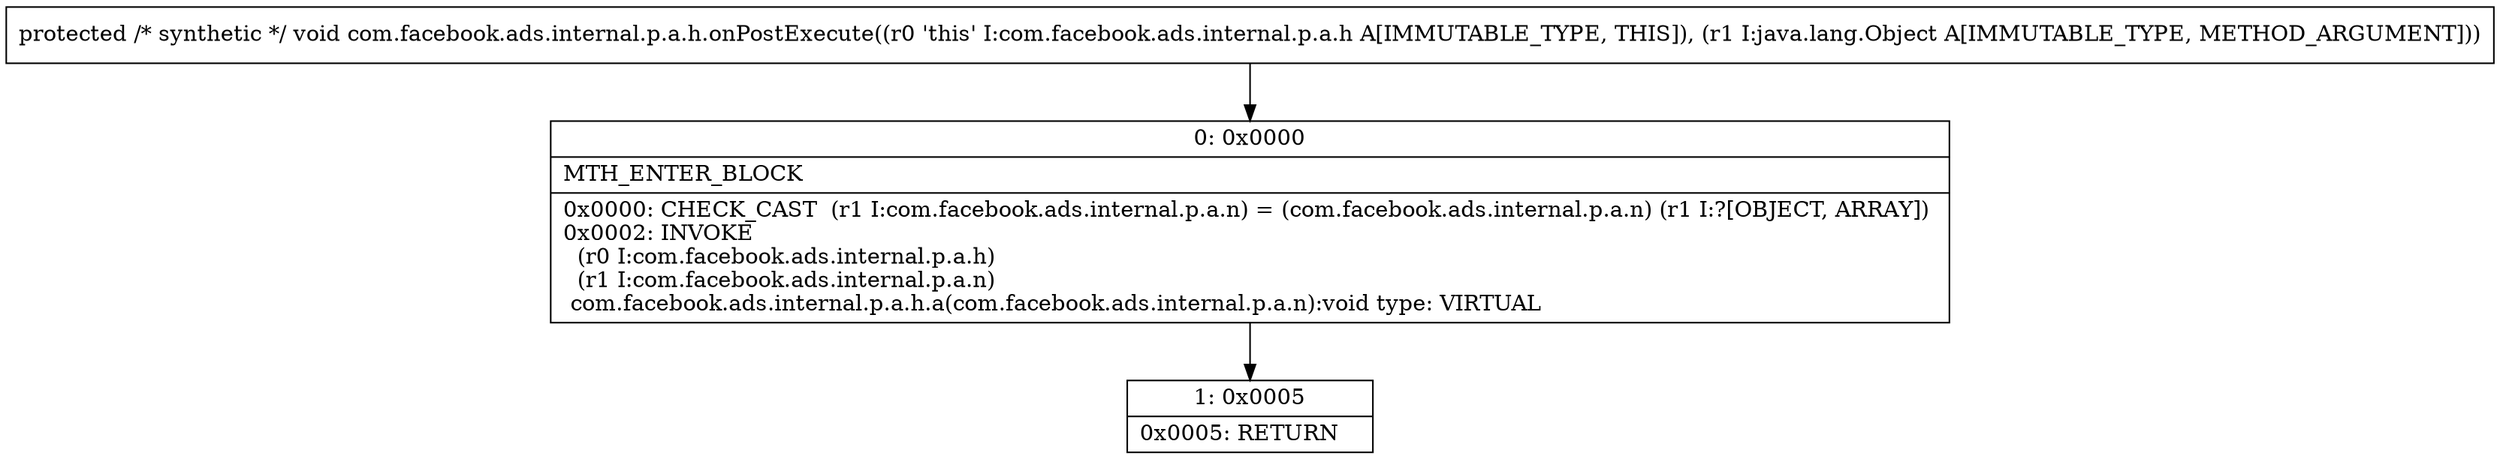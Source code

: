 digraph "CFG forcom.facebook.ads.internal.p.a.h.onPostExecute(Ljava\/lang\/Object;)V" {
Node_0 [shape=record,label="{0\:\ 0x0000|MTH_ENTER_BLOCK\l|0x0000: CHECK_CAST  (r1 I:com.facebook.ads.internal.p.a.n) = (com.facebook.ads.internal.p.a.n) (r1 I:?[OBJECT, ARRAY]) \l0x0002: INVOKE  \l  (r0 I:com.facebook.ads.internal.p.a.h)\l  (r1 I:com.facebook.ads.internal.p.a.n)\l com.facebook.ads.internal.p.a.h.a(com.facebook.ads.internal.p.a.n):void type: VIRTUAL \l}"];
Node_1 [shape=record,label="{1\:\ 0x0005|0x0005: RETURN   \l}"];
MethodNode[shape=record,label="{protected \/* synthetic *\/ void com.facebook.ads.internal.p.a.h.onPostExecute((r0 'this' I:com.facebook.ads.internal.p.a.h A[IMMUTABLE_TYPE, THIS]), (r1 I:java.lang.Object A[IMMUTABLE_TYPE, METHOD_ARGUMENT])) }"];
MethodNode -> Node_0;
Node_0 -> Node_1;
}

